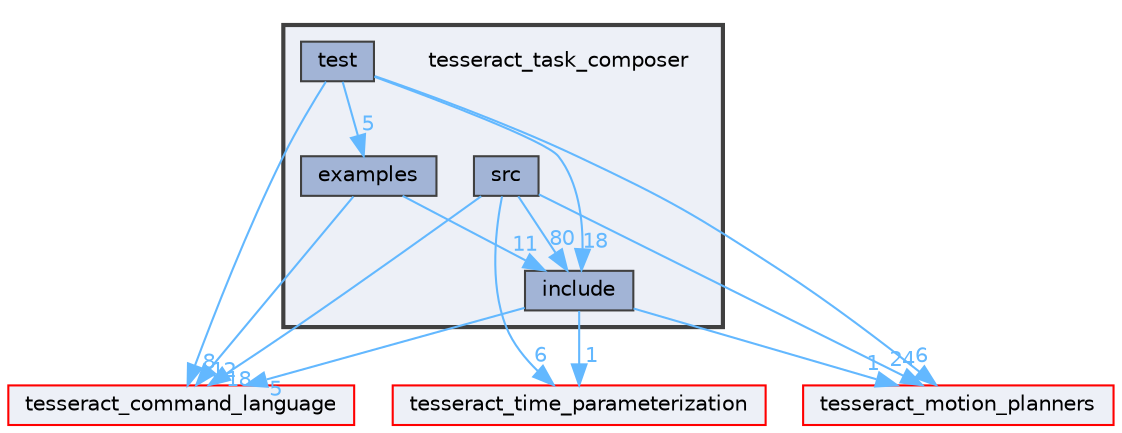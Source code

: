digraph "tesseract_task_composer"
{
 // LATEX_PDF_SIZE
  bgcolor="transparent";
  edge [fontname=Helvetica,fontsize=10,labelfontname=Helvetica,labelfontsize=10];
  node [fontname=Helvetica,fontsize=10,shape=box,height=0.2,width=0.4];
  compound=true
  subgraph clusterdir_dab62c14a805f5de8181d99f6e7bbbf3 {
    graph [ bgcolor="#edf0f7", pencolor="grey25", label="", fontname=Helvetica,fontsize=10 style="filled,bold", URL="dir_dab62c14a805f5de8181d99f6e7bbbf3.html",tooltip=""]
    dir_dab62c14a805f5de8181d99f6e7bbbf3 [shape=plaintext, label="tesseract_task_composer"];
  dir_833a4557011f51e5c5f4e09287da097f [label="examples", fillcolor="#a2b4d6", color="grey25", style="filled", URL="dir_833a4557011f51e5c5f4e09287da097f.html",tooltip=""];
  dir_ff05f754d9f00523f9dfe00daec97662 [label="include", fillcolor="#a2b4d6", color="grey25", style="filled", URL="dir_ff05f754d9f00523f9dfe00daec97662.html",tooltip=""];
  dir_add73e4e8a44cf1cb311a5582a68d0ce [label="src", fillcolor="#a2b4d6", color="grey25", style="filled", URL="dir_add73e4e8a44cf1cb311a5582a68d0ce.html",tooltip=""];
  dir_198276ad61caf69b0d06f37b53f20e30 [label="test", fillcolor="#a2b4d6", color="grey25", style="filled", URL="dir_198276ad61caf69b0d06f37b53f20e30.html",tooltip=""];
  }
  dir_ae3a79ad3cbc8e5dda6288dc4d617504 [label="tesseract_motion_planners", fillcolor="#edf0f7", color="red", style="filled", URL="dir_ae3a79ad3cbc8e5dda6288dc4d617504.html",tooltip=""];
  dir_d95fa72e1f80b7ab426a2222fe7ccfd9 [label="tesseract_time_parameterization", fillcolor="#edf0f7", color="red", style="filled", URL="dir_d95fa72e1f80b7ab426a2222fe7ccfd9.html",tooltip=""];
  dir_fa47c2fa9b13a12fc195f1b83854b816 [label="tesseract_command_language", fillcolor="#edf0f7", color="red", style="filled", URL="dir_fa47c2fa9b13a12fc195f1b83854b816.html",tooltip=""];
  dir_833a4557011f51e5c5f4e09287da097f->dir_fa47c2fa9b13a12fc195f1b83854b816 [headlabel="12", labeldistance=1.5 headhref="dir_000008_000060.html" color="steelblue1" fontcolor="steelblue1"];
  dir_833a4557011f51e5c5f4e09287da097f->dir_ff05f754d9f00523f9dfe00daec97662 [headlabel="11", labeldistance=1.5 headhref="dir_000008_000017.html" color="steelblue1" fontcolor="steelblue1"];
  dir_ff05f754d9f00523f9dfe00daec97662->dir_d95fa72e1f80b7ab426a2222fe7ccfd9 [headlabel="1", labeldistance=1.5 headhref="dir_000017_000072.html" color="steelblue1" fontcolor="steelblue1"];
  dir_ff05f754d9f00523f9dfe00daec97662->dir_fa47c2fa9b13a12fc195f1b83854b816 [headlabel="5", labeldistance=1.5 headhref="dir_000017_000060.html" color="steelblue1" fontcolor="steelblue1"];
  dir_ff05f754d9f00523f9dfe00daec97662->dir_ae3a79ad3cbc8e5dda6288dc4d617504 [headlabel="1", labeldistance=1.5 headhref="dir_000017_000064.html" color="steelblue1" fontcolor="steelblue1"];
  dir_add73e4e8a44cf1cb311a5582a68d0ce->dir_ae3a79ad3cbc8e5dda6288dc4d617504 [headlabel="24", labeldistance=1.5 headhref="dir_000053_000064.html" color="steelblue1" fontcolor="steelblue1"];
  dir_add73e4e8a44cf1cb311a5582a68d0ce->dir_d95fa72e1f80b7ab426a2222fe7ccfd9 [headlabel="6", labeldistance=1.5 headhref="dir_000053_000072.html" color="steelblue1" fontcolor="steelblue1"];
  dir_add73e4e8a44cf1cb311a5582a68d0ce->dir_fa47c2fa9b13a12fc195f1b83854b816 [headlabel="18", labeldistance=1.5 headhref="dir_000053_000060.html" color="steelblue1" fontcolor="steelblue1"];
  dir_add73e4e8a44cf1cb311a5582a68d0ce->dir_ff05f754d9f00523f9dfe00daec97662 [headlabel="80", labeldistance=1.5 headhref="dir_000053_000017.html" color="steelblue1" fontcolor="steelblue1"];
  dir_198276ad61caf69b0d06f37b53f20e30->dir_833a4557011f51e5c5f4e09287da097f [headlabel="5", labeldistance=1.5 headhref="dir_000080_000008.html" color="steelblue1" fontcolor="steelblue1"];
  dir_198276ad61caf69b0d06f37b53f20e30->dir_ae3a79ad3cbc8e5dda6288dc4d617504 [headlabel="6", labeldistance=1.5 headhref="dir_000080_000064.html" color="steelblue1" fontcolor="steelblue1"];
  dir_198276ad61caf69b0d06f37b53f20e30->dir_fa47c2fa9b13a12fc195f1b83854b816 [headlabel="8", labeldistance=1.5 headhref="dir_000080_000060.html" color="steelblue1" fontcolor="steelblue1"];
  dir_198276ad61caf69b0d06f37b53f20e30->dir_ff05f754d9f00523f9dfe00daec97662 [headlabel="18", labeldistance=1.5 headhref="dir_000080_000017.html" color="steelblue1" fontcolor="steelblue1"];
}

